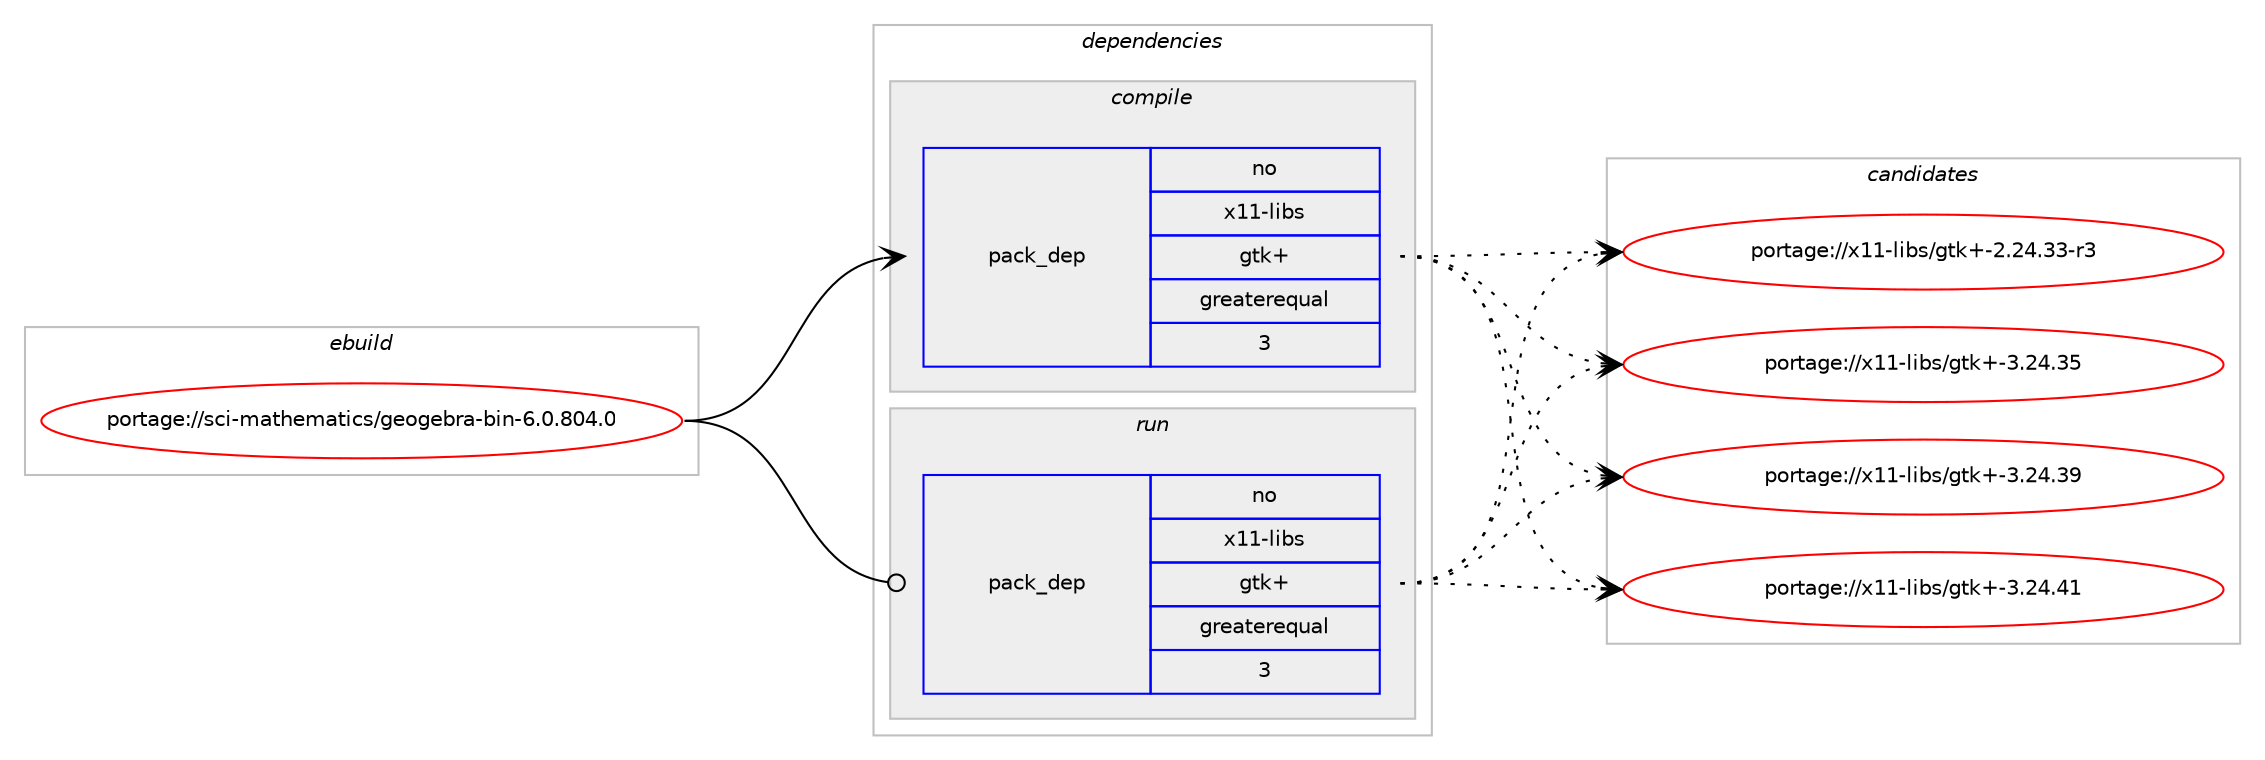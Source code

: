digraph prolog {

# *************
# Graph options
# *************

newrank=true;
concentrate=true;
compound=true;
graph [rankdir=LR,fontname=Helvetica,fontsize=10,ranksep=1.5];#, ranksep=2.5, nodesep=0.2];
edge  [arrowhead=vee];
node  [fontname=Helvetica,fontsize=10];

# **********
# The ebuild
# **********

subgraph cluster_leftcol {
color=gray;
rank=same;
label=<<i>ebuild</i>>;
id [label="portage://sci-mathematics/geogebra-bin-6.0.804.0", color=red, width=4, href="../sci-mathematics/geogebra-bin-6.0.804.0.svg"];
}

# ****************
# The dependencies
# ****************

subgraph cluster_midcol {
color=gray;
label=<<i>dependencies</i>>;
subgraph cluster_compile {
fillcolor="#eeeeee";
style=filled;
label=<<i>compile</i>>;
# *** BEGIN UNKNOWN DEPENDENCY TYPE (TODO) ***
# id -> package_dependency(portage://sci-mathematics/geogebra-bin-6.0.804.0,install,no,app-accessibility,at-spi2-core,none,[,,],[],[])
# *** END UNKNOWN DEPENDENCY TYPE (TODO) ***

# *** BEGIN UNKNOWN DEPENDENCY TYPE (TODO) ***
# id -> package_dependency(portage://sci-mathematics/geogebra-bin-6.0.804.0,install,no,dev-libs,nss,none,[,,],[],[])
# *** END UNKNOWN DEPENDENCY TYPE (TODO) ***

# *** BEGIN UNKNOWN DEPENDENCY TYPE (TODO) ***
# id -> package_dependency(portage://sci-mathematics/geogebra-bin-6.0.804.0,install,no,media-libs,alsa-lib,none,[,,],[],[])
# *** END UNKNOWN DEPENDENCY TYPE (TODO) ***

# *** BEGIN UNKNOWN DEPENDENCY TYPE (TODO) ***
# id -> package_dependency(portage://sci-mathematics/geogebra-bin-6.0.804.0,install,no,net-print,cups,none,[,,],[],[])
# *** END UNKNOWN DEPENDENCY TYPE (TODO) ***

subgraph pack3103 {
dependency11632 [label=<<TABLE BORDER="0" CELLBORDER="1" CELLSPACING="0" CELLPADDING="4" WIDTH="220"><TR><TD ROWSPAN="6" CELLPADDING="30">pack_dep</TD></TR><TR><TD WIDTH="110">no</TD></TR><TR><TD>x11-libs</TD></TR><TR><TD>gtk+</TD></TR><TR><TD>greaterequal</TD></TR><TR><TD>3</TD></TR></TABLE>>, shape=none, color=blue];
}
id:e -> dependency11632:w [weight=20,style="solid",arrowhead="vee"];
# *** BEGIN UNKNOWN DEPENDENCY TYPE (TODO) ***
# id -> package_dependency(portage://sci-mathematics/geogebra-bin-6.0.804.0,install,no,x11-libs,libdrm,none,[,,],[],[])
# *** END UNKNOWN DEPENDENCY TYPE (TODO) ***

# *** BEGIN UNKNOWN DEPENDENCY TYPE (TODO) ***
# id -> package_dependency(portage://sci-mathematics/geogebra-bin-6.0.804.0,install,no,x11-libs,libxshmfence,none,[,,],[],[])
# *** END UNKNOWN DEPENDENCY TYPE (TODO) ***

}
subgraph cluster_compileandrun {
fillcolor="#eeeeee";
style=filled;
label=<<i>compile and run</i>>;
}
subgraph cluster_run {
fillcolor="#eeeeee";
style=filled;
label=<<i>run</i>>;
# *** BEGIN UNKNOWN DEPENDENCY TYPE (TODO) ***
# id -> package_dependency(portage://sci-mathematics/geogebra-bin-6.0.804.0,run,no,app-accessibility,at-spi2-core,none,[,,],[],[])
# *** END UNKNOWN DEPENDENCY TYPE (TODO) ***

# *** BEGIN UNKNOWN DEPENDENCY TYPE (TODO) ***
# id -> package_dependency(portage://sci-mathematics/geogebra-bin-6.0.804.0,run,no,dev-libs,nss,none,[,,],[],[])
# *** END UNKNOWN DEPENDENCY TYPE (TODO) ***

# *** BEGIN UNKNOWN DEPENDENCY TYPE (TODO) ***
# id -> package_dependency(portage://sci-mathematics/geogebra-bin-6.0.804.0,run,no,media-libs,alsa-lib,none,[,,],[],[])
# *** END UNKNOWN DEPENDENCY TYPE (TODO) ***

# *** BEGIN UNKNOWN DEPENDENCY TYPE (TODO) ***
# id -> package_dependency(portage://sci-mathematics/geogebra-bin-6.0.804.0,run,no,net-print,cups,none,[,,],[],[])
# *** END UNKNOWN DEPENDENCY TYPE (TODO) ***

subgraph pack3104 {
dependency11633 [label=<<TABLE BORDER="0" CELLBORDER="1" CELLSPACING="0" CELLPADDING="4" WIDTH="220"><TR><TD ROWSPAN="6" CELLPADDING="30">pack_dep</TD></TR><TR><TD WIDTH="110">no</TD></TR><TR><TD>x11-libs</TD></TR><TR><TD>gtk+</TD></TR><TR><TD>greaterequal</TD></TR><TR><TD>3</TD></TR></TABLE>>, shape=none, color=blue];
}
id:e -> dependency11633:w [weight=20,style="solid",arrowhead="odot"];
# *** BEGIN UNKNOWN DEPENDENCY TYPE (TODO) ***
# id -> package_dependency(portage://sci-mathematics/geogebra-bin-6.0.804.0,run,no,x11-libs,libdrm,none,[,,],[],[])
# *** END UNKNOWN DEPENDENCY TYPE (TODO) ***

# *** BEGIN UNKNOWN DEPENDENCY TYPE (TODO) ***
# id -> package_dependency(portage://sci-mathematics/geogebra-bin-6.0.804.0,run,no,x11-libs,libxshmfence,none,[,,],[],[])
# *** END UNKNOWN DEPENDENCY TYPE (TODO) ***

}
}

# **************
# The candidates
# **************

subgraph cluster_choices {
rank=same;
color=gray;
label=<<i>candidates</i>>;

subgraph choice3103 {
color=black;
nodesep=1;
choice12049494510810598115471031161074345504650524651514511451 [label="portage://x11-libs/gtk+-2.24.33-r3", color=red, width=4,href="../x11-libs/gtk+-2.24.33-r3.svg"];
choice1204949451081059811547103116107434551465052465153 [label="portage://x11-libs/gtk+-3.24.35", color=red, width=4,href="../x11-libs/gtk+-3.24.35.svg"];
choice1204949451081059811547103116107434551465052465157 [label="portage://x11-libs/gtk+-3.24.39", color=red, width=4,href="../x11-libs/gtk+-3.24.39.svg"];
choice1204949451081059811547103116107434551465052465249 [label="portage://x11-libs/gtk+-3.24.41", color=red, width=4,href="../x11-libs/gtk+-3.24.41.svg"];
dependency11632:e -> choice12049494510810598115471031161074345504650524651514511451:w [style=dotted,weight="100"];
dependency11632:e -> choice1204949451081059811547103116107434551465052465153:w [style=dotted,weight="100"];
dependency11632:e -> choice1204949451081059811547103116107434551465052465157:w [style=dotted,weight="100"];
dependency11632:e -> choice1204949451081059811547103116107434551465052465249:w [style=dotted,weight="100"];
}
subgraph choice3104 {
color=black;
nodesep=1;
choice12049494510810598115471031161074345504650524651514511451 [label="portage://x11-libs/gtk+-2.24.33-r3", color=red, width=4,href="../x11-libs/gtk+-2.24.33-r3.svg"];
choice1204949451081059811547103116107434551465052465153 [label="portage://x11-libs/gtk+-3.24.35", color=red, width=4,href="../x11-libs/gtk+-3.24.35.svg"];
choice1204949451081059811547103116107434551465052465157 [label="portage://x11-libs/gtk+-3.24.39", color=red, width=4,href="../x11-libs/gtk+-3.24.39.svg"];
choice1204949451081059811547103116107434551465052465249 [label="portage://x11-libs/gtk+-3.24.41", color=red, width=4,href="../x11-libs/gtk+-3.24.41.svg"];
dependency11633:e -> choice12049494510810598115471031161074345504650524651514511451:w [style=dotted,weight="100"];
dependency11633:e -> choice1204949451081059811547103116107434551465052465153:w [style=dotted,weight="100"];
dependency11633:e -> choice1204949451081059811547103116107434551465052465157:w [style=dotted,weight="100"];
dependency11633:e -> choice1204949451081059811547103116107434551465052465249:w [style=dotted,weight="100"];
}
}

}
